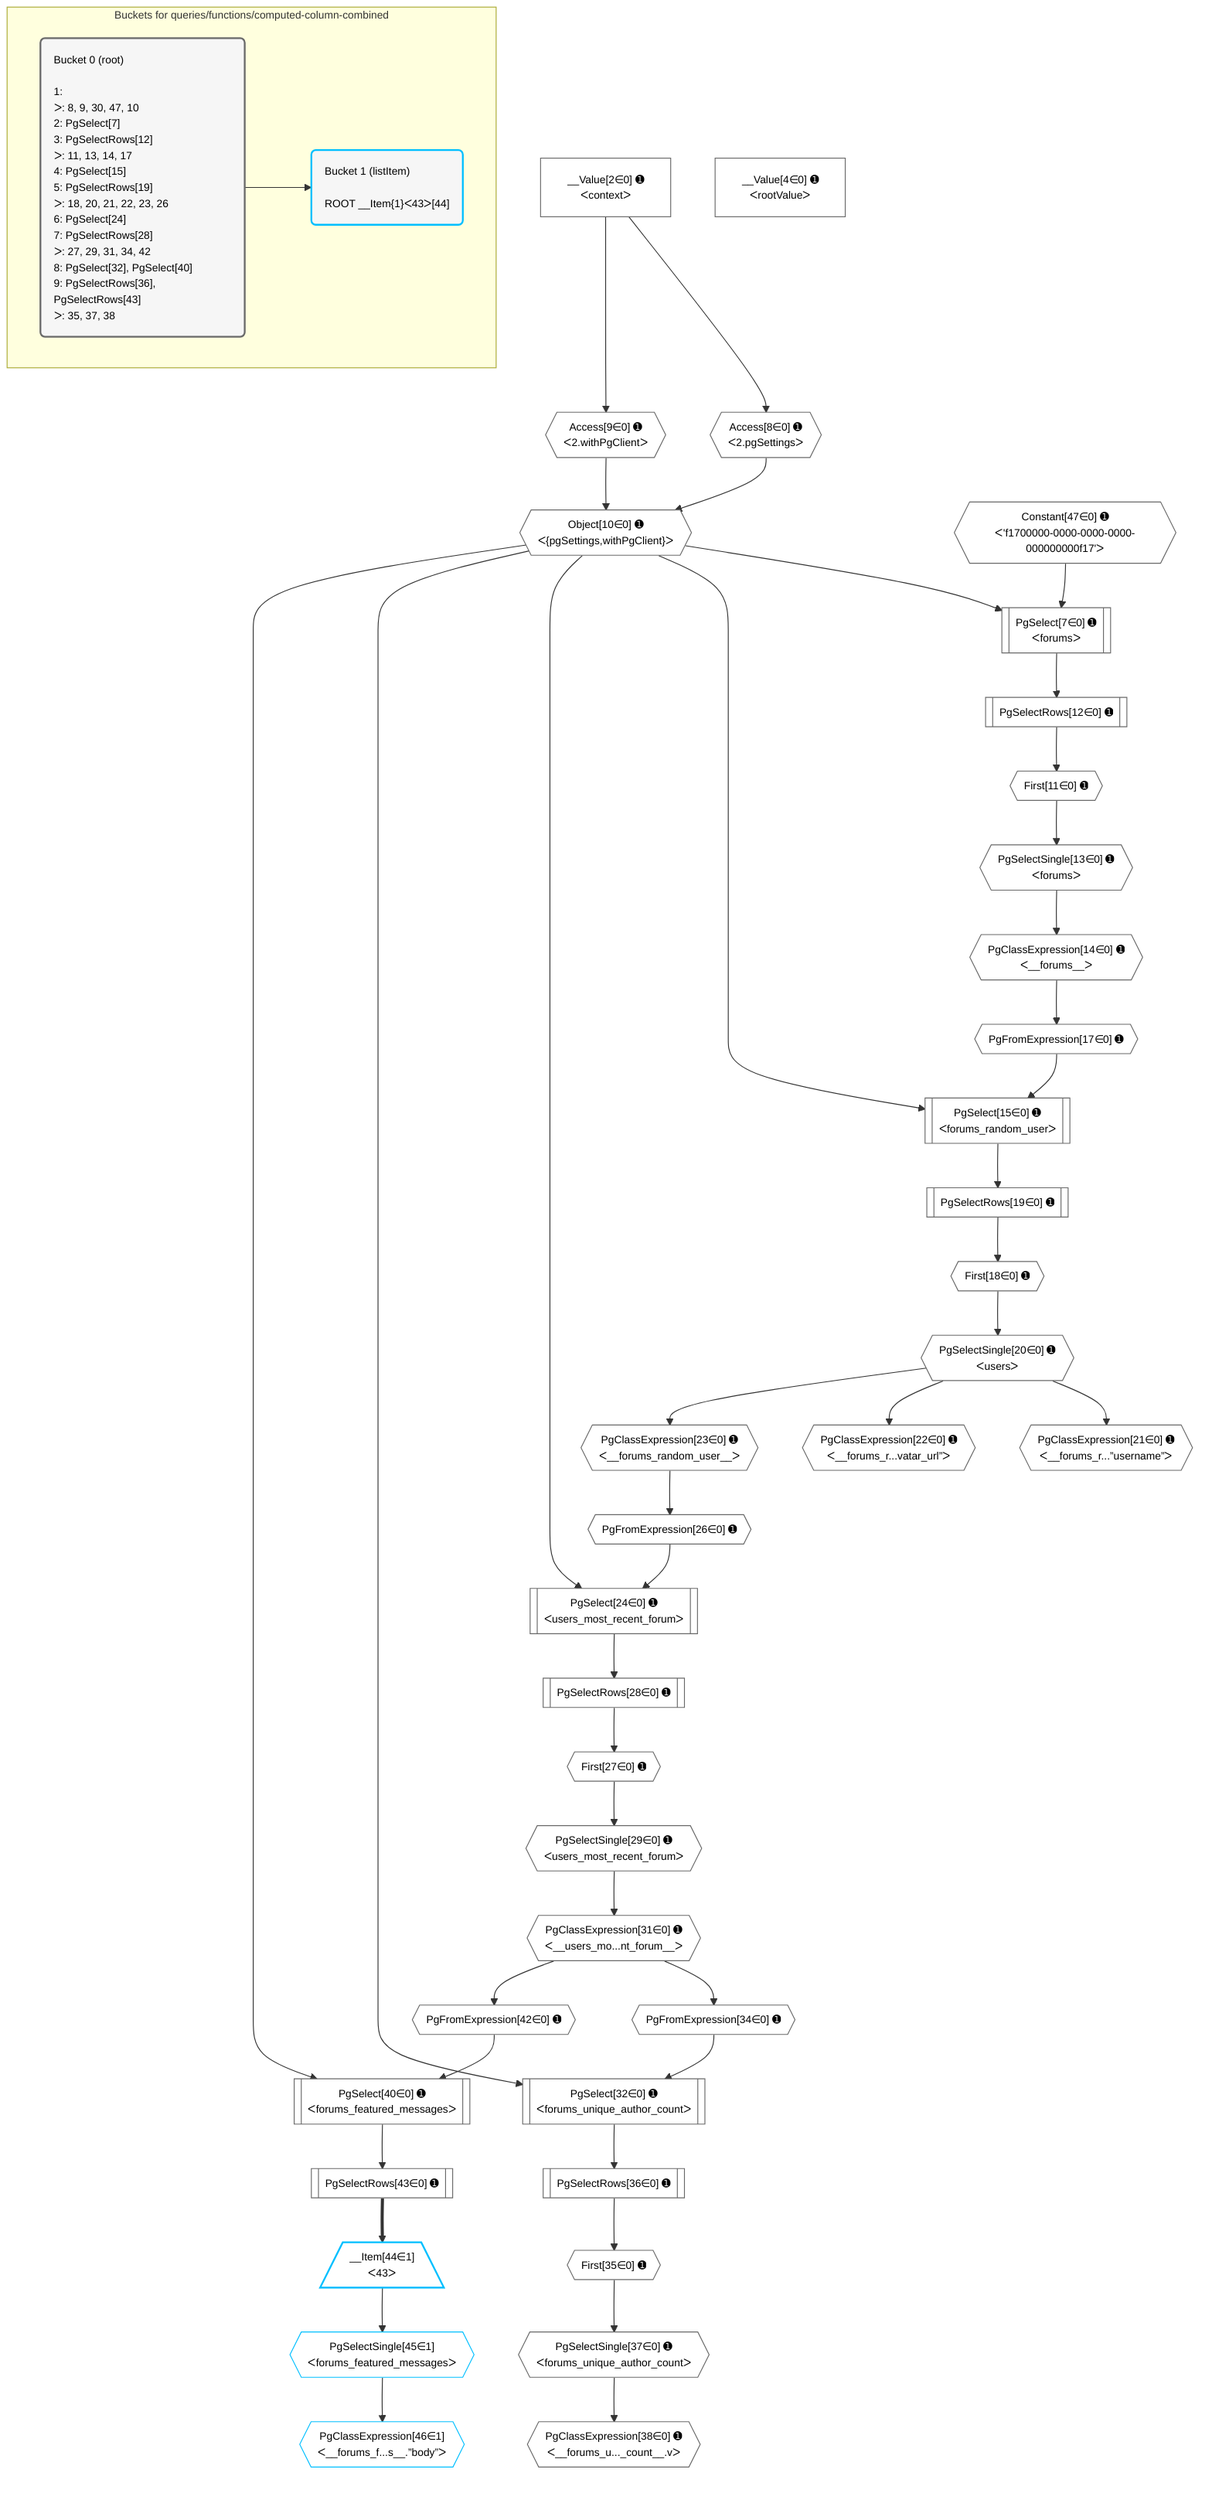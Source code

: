 %%{init: {'themeVariables': { 'fontSize': '12px'}}}%%
graph TD
    classDef path fill:#eee,stroke:#000,color:#000
    classDef plan fill:#fff,stroke-width:1px,color:#000
    classDef itemplan fill:#fff,stroke-width:2px,color:#000
    classDef unbatchedplan fill:#dff,stroke-width:1px,color:#000
    classDef sideeffectplan fill:#fcc,stroke-width:2px,color:#000
    classDef bucket fill:#f6f6f6,color:#000,stroke-width:2px,text-align:left


    %% plan dependencies
    PgSelect7[["PgSelect[7∈0] ➊<br />ᐸforumsᐳ"]]:::plan
    Object10{{"Object[10∈0] ➊<br />ᐸ{pgSettings,withPgClient}ᐳ"}}:::plan
    Constant47{{"Constant[47∈0] ➊<br />ᐸ'f1700000-0000-0000-0000-000000000f17'ᐳ"}}:::plan
    Object10 & Constant47 --> PgSelect7
    Access8{{"Access[8∈0] ➊<br />ᐸ2.pgSettingsᐳ"}}:::plan
    Access9{{"Access[9∈0] ➊<br />ᐸ2.withPgClientᐳ"}}:::plan
    Access8 & Access9 --> Object10
    PgSelect15[["PgSelect[15∈0] ➊<br />ᐸforums_random_userᐳ"]]:::plan
    PgFromExpression17{{"PgFromExpression[17∈0] ➊"}}:::plan
    Object10 & PgFromExpression17 --> PgSelect15
    PgSelect24[["PgSelect[24∈0] ➊<br />ᐸusers_most_recent_forumᐳ"]]:::plan
    PgFromExpression26{{"PgFromExpression[26∈0] ➊"}}:::plan
    Object10 & PgFromExpression26 --> PgSelect24
    PgSelect32[["PgSelect[32∈0] ➊<br />ᐸforums_unique_author_countᐳ"]]:::plan
    PgFromExpression34{{"PgFromExpression[34∈0] ➊"}}:::plan
    Object10 & PgFromExpression34 --> PgSelect32
    PgClassExpression31{{"PgClassExpression[31∈0] ➊<br />ᐸ__users_mo...nt_forum__ᐳ"}}:::plan
    PgClassExpression31 --> PgFromExpression34
    PgSelect40[["PgSelect[40∈0] ➊<br />ᐸforums_featured_messagesᐳ"]]:::plan
    PgFromExpression42{{"PgFromExpression[42∈0] ➊"}}:::plan
    Object10 & PgFromExpression42 --> PgSelect40
    __Value2["__Value[2∈0] ➊<br />ᐸcontextᐳ"]:::plan
    __Value2 --> Access8
    __Value2 --> Access9
    First11{{"First[11∈0] ➊"}}:::plan
    PgSelectRows12[["PgSelectRows[12∈0] ➊"]]:::plan
    PgSelectRows12 --> First11
    PgSelect7 --> PgSelectRows12
    PgSelectSingle13{{"PgSelectSingle[13∈0] ➊<br />ᐸforumsᐳ"}}:::plan
    First11 --> PgSelectSingle13
    PgClassExpression14{{"PgClassExpression[14∈0] ➊<br />ᐸ__forums__ᐳ"}}:::plan
    PgSelectSingle13 --> PgClassExpression14
    PgClassExpression14 --> PgFromExpression17
    First18{{"First[18∈0] ➊"}}:::plan
    PgSelectRows19[["PgSelectRows[19∈0] ➊"]]:::plan
    PgSelectRows19 --> First18
    PgSelect15 --> PgSelectRows19
    PgSelectSingle20{{"PgSelectSingle[20∈0] ➊<br />ᐸusersᐳ"}}:::plan
    First18 --> PgSelectSingle20
    PgClassExpression21{{"PgClassExpression[21∈0] ➊<br />ᐸ__forums_r...”username”ᐳ"}}:::plan
    PgSelectSingle20 --> PgClassExpression21
    PgClassExpression22{{"PgClassExpression[22∈0] ➊<br />ᐸ__forums_r...vatar_url”ᐳ"}}:::plan
    PgSelectSingle20 --> PgClassExpression22
    PgClassExpression23{{"PgClassExpression[23∈0] ➊<br />ᐸ__forums_random_user__ᐳ"}}:::plan
    PgSelectSingle20 --> PgClassExpression23
    PgClassExpression23 --> PgFromExpression26
    First27{{"First[27∈0] ➊"}}:::plan
    PgSelectRows28[["PgSelectRows[28∈0] ➊"]]:::plan
    PgSelectRows28 --> First27
    PgSelect24 --> PgSelectRows28
    PgSelectSingle29{{"PgSelectSingle[29∈0] ➊<br />ᐸusers_most_recent_forumᐳ"}}:::plan
    First27 --> PgSelectSingle29
    PgSelectSingle29 --> PgClassExpression31
    First35{{"First[35∈0] ➊"}}:::plan
    PgSelectRows36[["PgSelectRows[36∈0] ➊"]]:::plan
    PgSelectRows36 --> First35
    PgSelect32 --> PgSelectRows36
    PgSelectSingle37{{"PgSelectSingle[37∈0] ➊<br />ᐸforums_unique_author_countᐳ"}}:::plan
    First35 --> PgSelectSingle37
    PgClassExpression38{{"PgClassExpression[38∈0] ➊<br />ᐸ__forums_u..._count__.vᐳ"}}:::plan
    PgSelectSingle37 --> PgClassExpression38
    PgClassExpression31 --> PgFromExpression42
    PgSelectRows43[["PgSelectRows[43∈0] ➊"]]:::plan
    PgSelect40 --> PgSelectRows43
    __Value4["__Value[4∈0] ➊<br />ᐸrootValueᐳ"]:::plan
    __Item44[/"__Item[44∈1]<br />ᐸ43ᐳ"\]:::itemplan
    PgSelectRows43 ==> __Item44
    PgSelectSingle45{{"PgSelectSingle[45∈1]<br />ᐸforums_featured_messagesᐳ"}}:::plan
    __Item44 --> PgSelectSingle45
    PgClassExpression46{{"PgClassExpression[46∈1]<br />ᐸ__forums_f...s__.”body”ᐳ"}}:::plan
    PgSelectSingle45 --> PgClassExpression46

    %% define steps

    subgraph "Buckets for queries/functions/computed-column-combined"
    Bucket0("Bucket 0 (root)<br /><br />1: <br />ᐳ: 8, 9, 30, 47, 10<br />2: PgSelect[7]<br />3: PgSelectRows[12]<br />ᐳ: 11, 13, 14, 17<br />4: PgSelect[15]<br />5: PgSelectRows[19]<br />ᐳ: 18, 20, 21, 22, 23, 26<br />6: PgSelect[24]<br />7: PgSelectRows[28]<br />ᐳ: 27, 29, 31, 34, 42<br />8: PgSelect[32], PgSelect[40]<br />9: PgSelectRows[36], PgSelectRows[43]<br />ᐳ: 35, 37, 38"):::bucket
    classDef bucket0 stroke:#696969
    class Bucket0,__Value2,__Value4,PgSelect7,Access8,Access9,Object10,First11,PgSelectRows12,PgSelectSingle13,PgClassExpression14,PgSelect15,PgFromExpression17,First18,PgSelectRows19,PgSelectSingle20,PgClassExpression21,PgClassExpression22,PgClassExpression23,PgSelect24,PgFromExpression26,First27,PgSelectRows28,PgSelectSingle29,PgClassExpression31,PgSelect32,PgFromExpression34,First35,PgSelectRows36,PgSelectSingle37,PgClassExpression38,PgSelect40,PgFromExpression42,PgSelectRows43,Constant47 bucket0
    Bucket1("Bucket 1 (listItem)<br /><br />ROOT __Item{1}ᐸ43ᐳ[44]"):::bucket
    classDef bucket1 stroke:#00bfff
    class Bucket1,__Item44,PgSelectSingle45,PgClassExpression46 bucket1
    Bucket0 --> Bucket1
    end